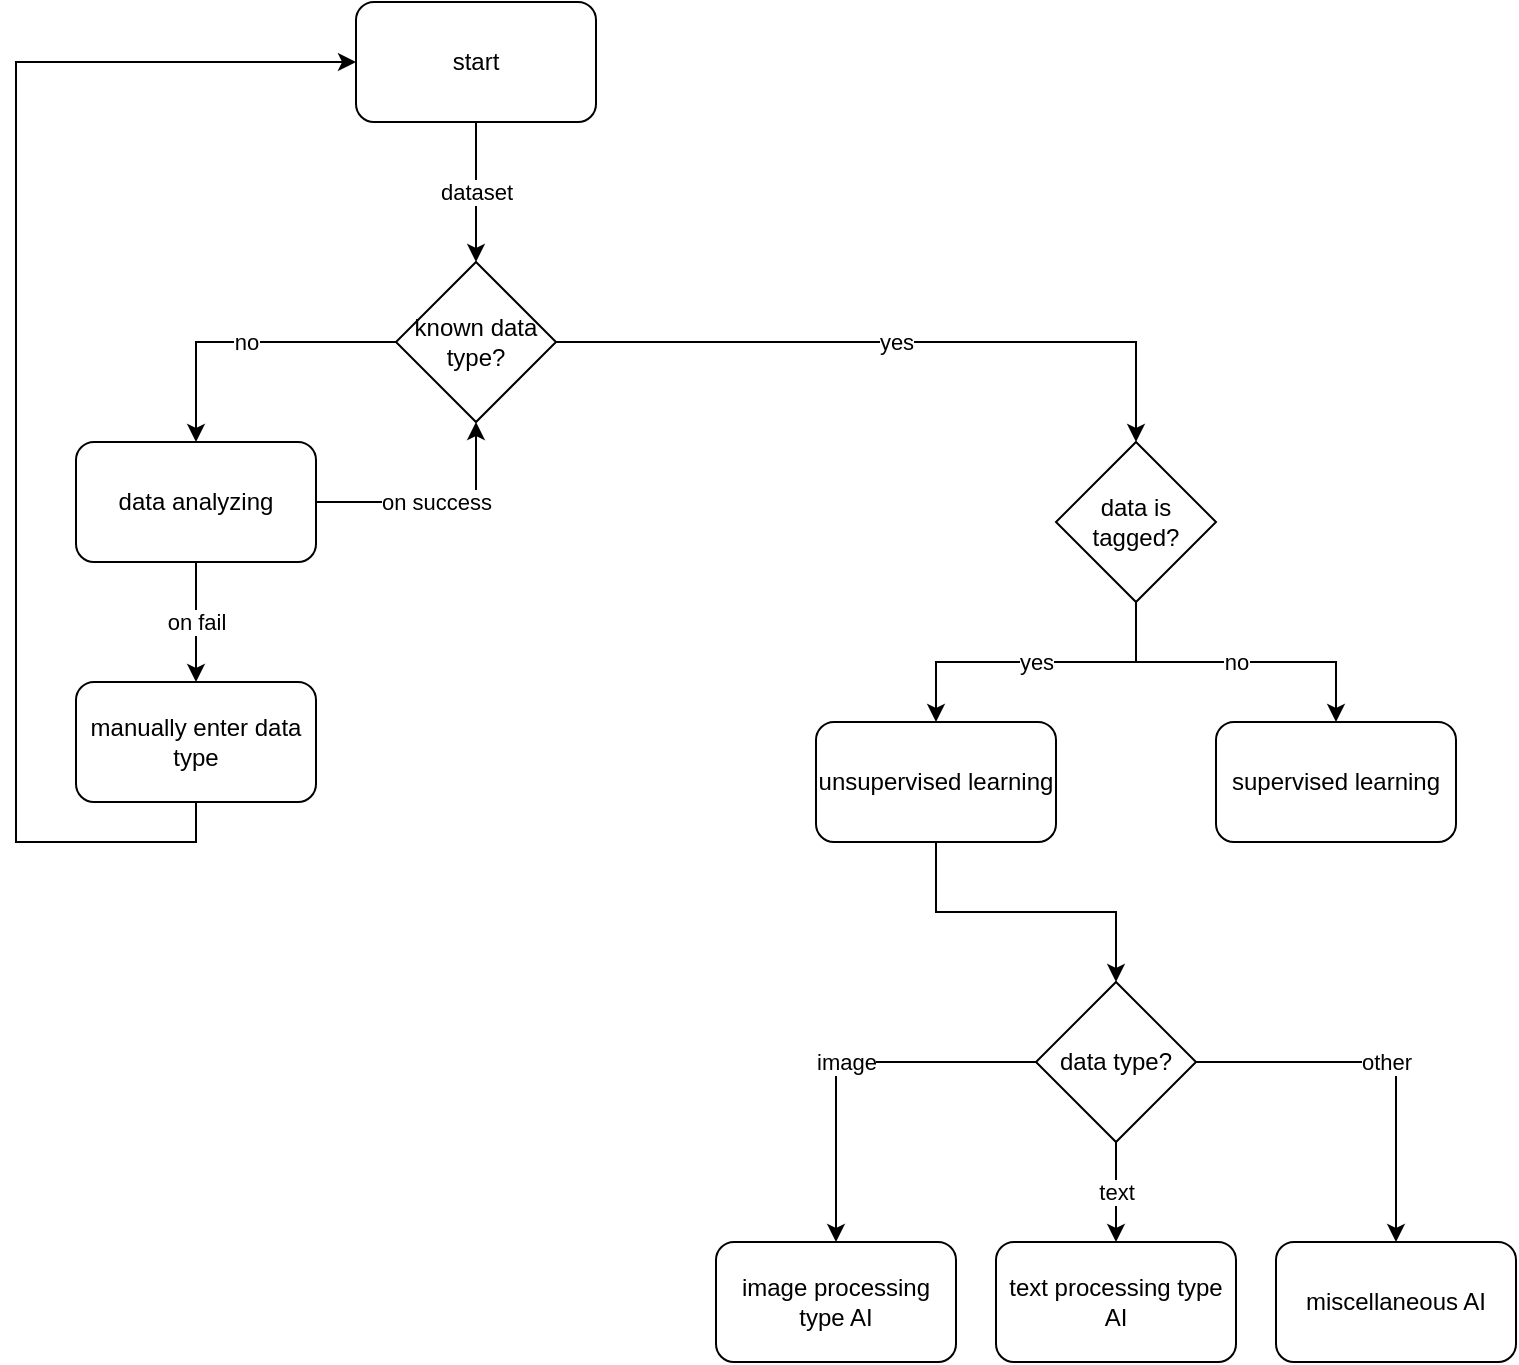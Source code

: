 <mxfile version="20.3.0" type="github">
  <diagram id="-rbDWnDZrFqwo_LY68Zk" name="Page-1">
    <mxGraphModel dx="1422" dy="744" grid="1" gridSize="10" guides="1" tooltips="1" connect="1" arrows="1" fold="1" page="1" pageScale="1" pageWidth="850" pageHeight="1100" math="0" shadow="0">
      <root>
        <mxCell id="0" />
        <mxCell id="1" parent="0" />
        <mxCell id="l4sSPAA34o7DoIbVe41t-6" value="dataset" style="edgeStyle=orthogonalEdgeStyle;rounded=0;orthogonalLoop=1;jettySize=auto;html=1;exitX=0.5;exitY=1;exitDx=0;exitDy=0;" edge="1" parent="1" source="l4sSPAA34o7DoIbVe41t-1" target="l4sSPAA34o7DoIbVe41t-10">
          <mxGeometry relative="1" as="geometry" />
        </mxCell>
        <mxCell id="l4sSPAA34o7DoIbVe41t-1" value="&lt;div&gt;start&lt;/div&gt;" style="rounded=1;whiteSpace=wrap;html=1;" vertex="1" parent="1">
          <mxGeometry x="180" y="20" width="120" height="60" as="geometry" />
        </mxCell>
        <mxCell id="l4sSPAA34o7DoIbVe41t-7" value="image" style="edgeStyle=orthogonalEdgeStyle;rounded=0;orthogonalLoop=1;jettySize=auto;html=1;exitX=0;exitY=0.5;exitDx=0;exitDy=0;" edge="1" parent="1" source="l4sSPAA34o7DoIbVe41t-2" target="l4sSPAA34o7DoIbVe41t-3">
          <mxGeometry relative="1" as="geometry" />
        </mxCell>
        <mxCell id="l4sSPAA34o7DoIbVe41t-8" value="text" style="edgeStyle=orthogonalEdgeStyle;rounded=0;orthogonalLoop=1;jettySize=auto;html=1;exitX=0.5;exitY=1;exitDx=0;exitDy=0;" edge="1" parent="1" source="l4sSPAA34o7DoIbVe41t-2" target="l4sSPAA34o7DoIbVe41t-4">
          <mxGeometry relative="1" as="geometry" />
        </mxCell>
        <mxCell id="l4sSPAA34o7DoIbVe41t-9" value="other" style="edgeStyle=orthogonalEdgeStyle;rounded=0;orthogonalLoop=1;jettySize=auto;html=1;exitX=1;exitY=0.5;exitDx=0;exitDy=0;" edge="1" parent="1" source="l4sSPAA34o7DoIbVe41t-2" target="l4sSPAA34o7DoIbVe41t-5">
          <mxGeometry relative="1" as="geometry" />
        </mxCell>
        <mxCell id="l4sSPAA34o7DoIbVe41t-2" value="data type?" style="rhombus;whiteSpace=wrap;html=1;" vertex="1" parent="1">
          <mxGeometry x="520" y="510" width="80" height="80" as="geometry" />
        </mxCell>
        <mxCell id="l4sSPAA34o7DoIbVe41t-3" value="image processing type AI" style="rounded=1;whiteSpace=wrap;html=1;" vertex="1" parent="1">
          <mxGeometry x="360" y="640" width="120" height="60" as="geometry" />
        </mxCell>
        <mxCell id="l4sSPAA34o7DoIbVe41t-4" value="text processing type AI" style="rounded=1;whiteSpace=wrap;html=1;" vertex="1" parent="1">
          <mxGeometry x="500" y="640" width="120" height="60" as="geometry" />
        </mxCell>
        <mxCell id="l4sSPAA34o7DoIbVe41t-5" value="miscellaneous AI " style="rounded=1;whiteSpace=wrap;html=1;" vertex="1" parent="1">
          <mxGeometry x="640" y="640" width="120" height="60" as="geometry" />
        </mxCell>
        <mxCell id="l4sSPAA34o7DoIbVe41t-11" value="yes" style="edgeStyle=orthogonalEdgeStyle;rounded=0;orthogonalLoop=1;jettySize=auto;html=1;exitX=1;exitY=0.5;exitDx=0;exitDy=0;" edge="1" parent="1" source="l4sSPAA34o7DoIbVe41t-10" target="l4sSPAA34o7DoIbVe41t-18">
          <mxGeometry relative="1" as="geometry">
            <Array as="points">
              <mxPoint x="570" y="190" />
            </Array>
          </mxGeometry>
        </mxCell>
        <mxCell id="l4sSPAA34o7DoIbVe41t-13" value="no" style="edgeStyle=orthogonalEdgeStyle;rounded=0;orthogonalLoop=1;jettySize=auto;html=1;exitX=0;exitY=0.5;exitDx=0;exitDy=0;" edge="1" parent="1" source="l4sSPAA34o7DoIbVe41t-10" target="l4sSPAA34o7DoIbVe41t-12">
          <mxGeometry relative="1" as="geometry" />
        </mxCell>
        <mxCell id="l4sSPAA34o7DoIbVe41t-10" value="known data type?" style="rhombus;whiteSpace=wrap;html=1;" vertex="1" parent="1">
          <mxGeometry x="200" y="150" width="80" height="80" as="geometry" />
        </mxCell>
        <mxCell id="l4sSPAA34o7DoIbVe41t-14" value="on success" style="edgeStyle=orthogonalEdgeStyle;rounded=0;orthogonalLoop=1;jettySize=auto;html=1;exitX=1;exitY=0.5;exitDx=0;exitDy=0;entryX=0.5;entryY=1;entryDx=0;entryDy=0;" edge="1" parent="1" source="l4sSPAA34o7DoIbVe41t-12" target="l4sSPAA34o7DoIbVe41t-10">
          <mxGeometry relative="1" as="geometry" />
        </mxCell>
        <mxCell id="l4sSPAA34o7DoIbVe41t-16" value="on fail" style="edgeStyle=orthogonalEdgeStyle;rounded=0;orthogonalLoop=1;jettySize=auto;html=1;exitX=0.5;exitY=1;exitDx=0;exitDy=0;" edge="1" parent="1" source="l4sSPAA34o7DoIbVe41t-12" target="l4sSPAA34o7DoIbVe41t-15">
          <mxGeometry relative="1" as="geometry" />
        </mxCell>
        <mxCell id="l4sSPAA34o7DoIbVe41t-12" value="data analyzing" style="rounded=1;whiteSpace=wrap;html=1;" vertex="1" parent="1">
          <mxGeometry x="40" y="240" width="120" height="60" as="geometry" />
        </mxCell>
        <mxCell id="l4sSPAA34o7DoIbVe41t-17" style="edgeStyle=orthogonalEdgeStyle;rounded=0;orthogonalLoop=1;jettySize=auto;html=1;exitX=0.5;exitY=1;exitDx=0;exitDy=0;" edge="1" parent="1" source="l4sSPAA34o7DoIbVe41t-15" target="l4sSPAA34o7DoIbVe41t-1">
          <mxGeometry relative="1" as="geometry">
            <Array as="points">
              <mxPoint x="100" y="440" />
              <mxPoint x="10" y="440" />
              <mxPoint x="10" y="50" />
            </Array>
          </mxGeometry>
        </mxCell>
        <mxCell id="l4sSPAA34o7DoIbVe41t-15" value="manually enter data type" style="rounded=1;whiteSpace=wrap;html=1;" vertex="1" parent="1">
          <mxGeometry x="40" y="360" width="120" height="60" as="geometry" />
        </mxCell>
        <mxCell id="l4sSPAA34o7DoIbVe41t-21" value="yes" style="edgeStyle=orthogonalEdgeStyle;rounded=0;orthogonalLoop=1;jettySize=auto;html=1;exitX=0.5;exitY=1;exitDx=0;exitDy=0;" edge="1" parent="1" source="l4sSPAA34o7DoIbVe41t-18" target="l4sSPAA34o7DoIbVe41t-20">
          <mxGeometry relative="1" as="geometry" />
        </mxCell>
        <mxCell id="l4sSPAA34o7DoIbVe41t-22" value="no" style="edgeStyle=orthogonalEdgeStyle;rounded=0;orthogonalLoop=1;jettySize=auto;html=1;exitX=0.5;exitY=1;exitDx=0;exitDy=0;" edge="1" parent="1" source="l4sSPAA34o7DoIbVe41t-18" target="l4sSPAA34o7DoIbVe41t-19">
          <mxGeometry relative="1" as="geometry" />
        </mxCell>
        <mxCell id="l4sSPAA34o7DoIbVe41t-18" value="data is tagged?" style="rhombus;whiteSpace=wrap;html=1;" vertex="1" parent="1">
          <mxGeometry x="530" y="240" width="80" height="80" as="geometry" />
        </mxCell>
        <mxCell id="l4sSPAA34o7DoIbVe41t-19" value="supervised learning" style="rounded=1;whiteSpace=wrap;html=1;" vertex="1" parent="1">
          <mxGeometry x="610" y="380" width="120" height="60" as="geometry" />
        </mxCell>
        <mxCell id="l4sSPAA34o7DoIbVe41t-23" style="edgeStyle=orthogonalEdgeStyle;rounded=0;orthogonalLoop=1;jettySize=auto;html=1;exitX=0.5;exitY=1;exitDx=0;exitDy=0;" edge="1" parent="1" source="l4sSPAA34o7DoIbVe41t-20" target="l4sSPAA34o7DoIbVe41t-2">
          <mxGeometry relative="1" as="geometry" />
        </mxCell>
        <mxCell id="l4sSPAA34o7DoIbVe41t-20" value="unsupervised learning" style="rounded=1;whiteSpace=wrap;html=1;" vertex="1" parent="1">
          <mxGeometry x="410" y="380" width="120" height="60" as="geometry" />
        </mxCell>
        <mxCell id="l4sSPAA34o7DoIbVe41t-31" style="edgeStyle=orthogonalEdgeStyle;rounded=0;orthogonalLoop=1;jettySize=auto;html=1;exitX=0.5;exitY=1;exitDx=0;exitDy=0;" edge="1" parent="1" source="l4sSPAA34o7DoIbVe41t-19" target="l4sSPAA34o7DoIbVe41t-19">
          <mxGeometry relative="1" as="geometry" />
        </mxCell>
      </root>
    </mxGraphModel>
  </diagram>
</mxfile>
